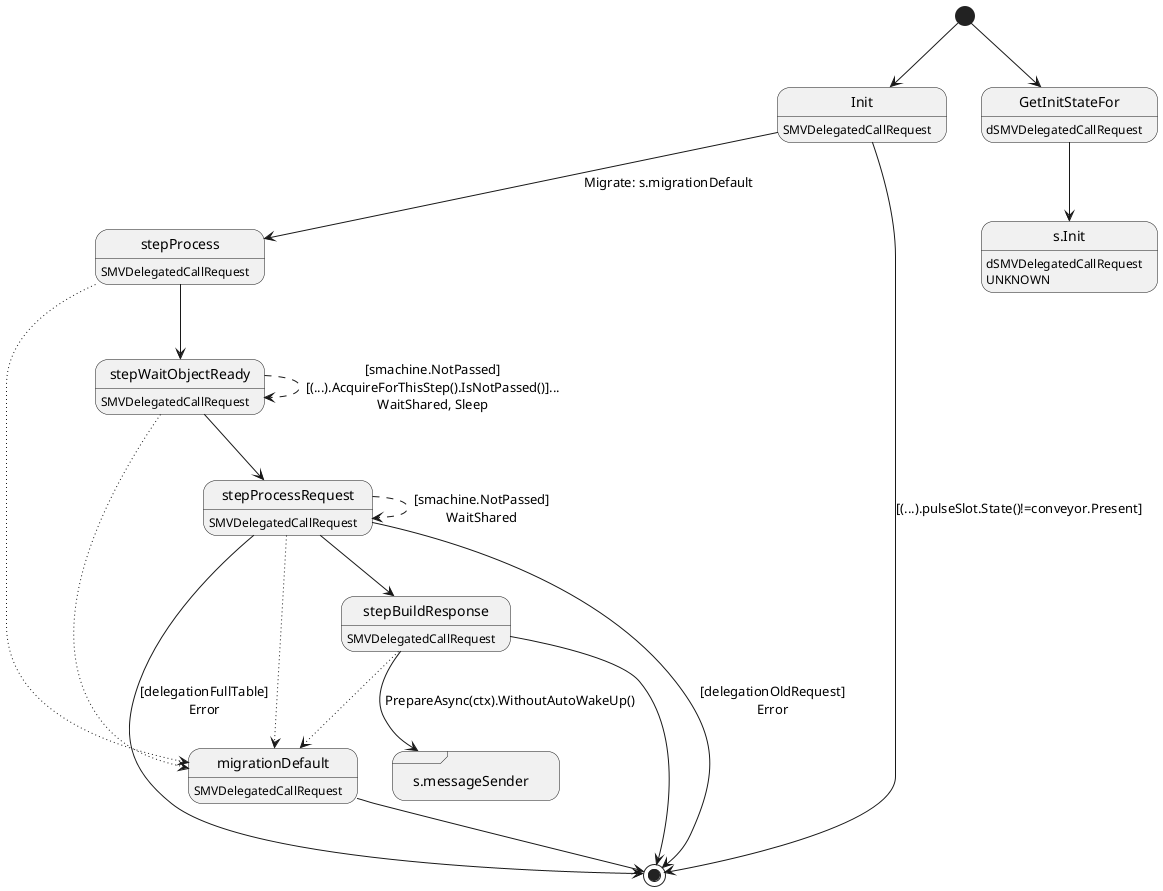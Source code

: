 @startuml
state "Init" as T01_S001
T01_S001 : SMVDelegatedCallRequest
[*] --> T01_S001
T01_S001 --> [*] : [(...).pulseSlot.State()!=conveyor.Present]
T01_S001 --> T01_S003 : Migrate: s.migrationDefault
state "migrationDefault" as T01_S002
T01_S002 : SMVDelegatedCallRequest
T01_S002 --> [*]
state "s.messageSender" as T01_S007 <<sdlreceive>>
state "stepBuildResponse" as T01_S006
T01_S006 : SMVDelegatedCallRequest
T01_S006 --[dotted]> T01_S002
T01_S006 --> T01_S007 : PrepareAsync(ctx).WithoutAutoWakeUp()
T01_S006 --> [*]
state "stepProcess" as T01_S003
T01_S003 : SMVDelegatedCallRequest
T01_S003 --[dotted]> T01_S002
T01_S003 --> T01_S004
state "stepProcessRequest" as T01_S005
T01_S005 : SMVDelegatedCallRequest
T01_S005 --[dotted]> T01_S002
T01_S005 --[dashed]> T01_S005 : [smachine.NotPassed]\nWaitShared
T01_S005 --> [*] : [delegationOldRequest]\nError
T01_S005 --> [*] : [delegationFullTable]\nError
T01_S005 --> T01_S006
state "stepWaitObjectReady" as T01_S004
T01_S004 : SMVDelegatedCallRequest
T01_S004 --[dotted]> T01_S002
T01_S004 --[dashed]> T01_S004 : [smachine.NotPassed]\n[(...).AcquireForThisStep().IsNotPassed()]...\nWaitShared, Sleep
T01_S004 --> T01_S005
state "GetInitStateFor" as T00_S001
T00_S001 : dSMVDelegatedCallRequest
[*] --> T00_S001
state "s.Init" as T00_U001
T00_U001 : dSMVDelegatedCallRequest
T00_U001 : UNKNOWN 
T00_S001 --> T00_U001
@enduml

